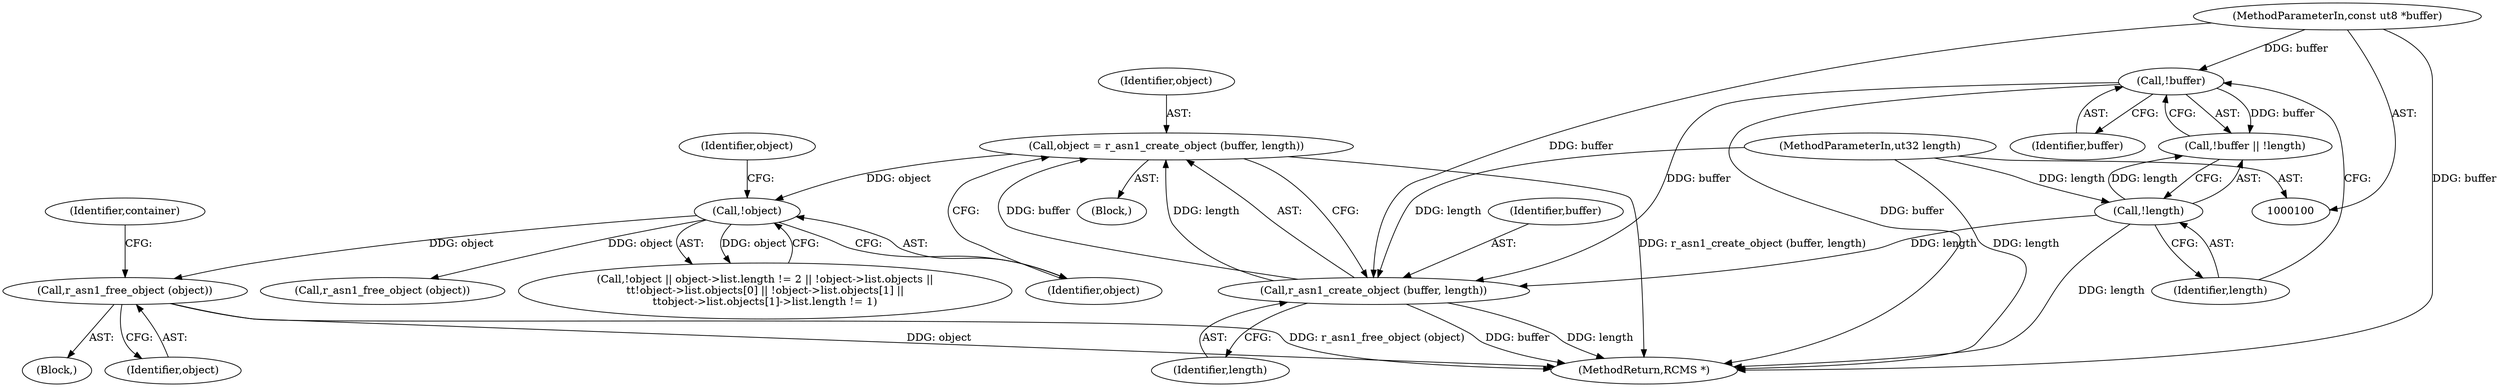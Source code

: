 digraph "0_radare2_7ab66cca5bbdf6cb2d69339ef4f513d95e532dbf@API" {
"1000181" [label="(Call,r_asn1_free_object (object))"];
"1000132" [label="(Call,!object)"];
"1000125" [label="(Call,object = r_asn1_create_object (buffer, length))"];
"1000127" [label="(Call,r_asn1_create_object (buffer, length))"];
"1000108" [label="(Call,!buffer)"];
"1000101" [label="(MethodParameterIn,const ut8 *buffer)"];
"1000110" [label="(Call,!length)"];
"1000102" [label="(MethodParameterIn,ut32 length)"];
"1000131" [label="(Call,!object || object->list.length != 2 || !object->list.objects ||\n\t\t!object->list.objects[0] || !object->list.objects[1] ||\n\t\tobject->list.objects[1]->list.length != 1)"];
"1000232" [label="(MethodReturn,RCMS *)"];
"1000126" [label="(Identifier,object)"];
"1000181" [label="(Call,r_asn1_free_object (object))"];
"1000180" [label="(Block,)"];
"1000127" [label="(Call,r_asn1_create_object (buffer, length))"];
"1000184" [label="(Identifier,container)"];
"1000125" [label="(Call,object = r_asn1_create_object (buffer, length))"];
"1000138" [label="(Identifier,object)"];
"1000132" [label="(Call,!object)"];
"1000111" [label="(Identifier,length)"];
"1000108" [label="(Call,!buffer)"];
"1000109" [label="(Identifier,buffer)"];
"1000128" [label="(Identifier,buffer)"];
"1000103" [label="(Block,)"];
"1000101" [label="(MethodParameterIn,const ut8 *buffer)"];
"1000110" [label="(Call,!length)"];
"1000107" [label="(Call,!buffer || !length)"];
"1000182" [label="(Identifier,object)"];
"1000129" [label="(Identifier,length)"];
"1000133" [label="(Identifier,object)"];
"1000102" [label="(MethodParameterIn,ut32 length)"];
"1000228" [label="(Call,r_asn1_free_object (object))"];
"1000181" -> "1000180"  [label="AST: "];
"1000181" -> "1000182"  [label="CFG: "];
"1000182" -> "1000181"  [label="AST: "];
"1000184" -> "1000181"  [label="CFG: "];
"1000181" -> "1000232"  [label="DDG: r_asn1_free_object (object)"];
"1000181" -> "1000232"  [label="DDG: object"];
"1000132" -> "1000181"  [label="DDG: object"];
"1000132" -> "1000131"  [label="AST: "];
"1000132" -> "1000133"  [label="CFG: "];
"1000133" -> "1000132"  [label="AST: "];
"1000138" -> "1000132"  [label="CFG: "];
"1000131" -> "1000132"  [label="CFG: "];
"1000132" -> "1000131"  [label="DDG: object"];
"1000125" -> "1000132"  [label="DDG: object"];
"1000132" -> "1000228"  [label="DDG: object"];
"1000125" -> "1000103"  [label="AST: "];
"1000125" -> "1000127"  [label="CFG: "];
"1000126" -> "1000125"  [label="AST: "];
"1000127" -> "1000125"  [label="AST: "];
"1000133" -> "1000125"  [label="CFG: "];
"1000125" -> "1000232"  [label="DDG: r_asn1_create_object (buffer, length)"];
"1000127" -> "1000125"  [label="DDG: buffer"];
"1000127" -> "1000125"  [label="DDG: length"];
"1000127" -> "1000129"  [label="CFG: "];
"1000128" -> "1000127"  [label="AST: "];
"1000129" -> "1000127"  [label="AST: "];
"1000127" -> "1000232"  [label="DDG: buffer"];
"1000127" -> "1000232"  [label="DDG: length"];
"1000108" -> "1000127"  [label="DDG: buffer"];
"1000101" -> "1000127"  [label="DDG: buffer"];
"1000110" -> "1000127"  [label="DDG: length"];
"1000102" -> "1000127"  [label="DDG: length"];
"1000108" -> "1000107"  [label="AST: "];
"1000108" -> "1000109"  [label="CFG: "];
"1000109" -> "1000108"  [label="AST: "];
"1000111" -> "1000108"  [label="CFG: "];
"1000107" -> "1000108"  [label="CFG: "];
"1000108" -> "1000232"  [label="DDG: buffer"];
"1000108" -> "1000107"  [label="DDG: buffer"];
"1000101" -> "1000108"  [label="DDG: buffer"];
"1000101" -> "1000100"  [label="AST: "];
"1000101" -> "1000232"  [label="DDG: buffer"];
"1000110" -> "1000107"  [label="AST: "];
"1000110" -> "1000111"  [label="CFG: "];
"1000111" -> "1000110"  [label="AST: "];
"1000107" -> "1000110"  [label="CFG: "];
"1000110" -> "1000232"  [label="DDG: length"];
"1000110" -> "1000107"  [label="DDG: length"];
"1000102" -> "1000110"  [label="DDG: length"];
"1000102" -> "1000100"  [label="AST: "];
"1000102" -> "1000232"  [label="DDG: length"];
}
